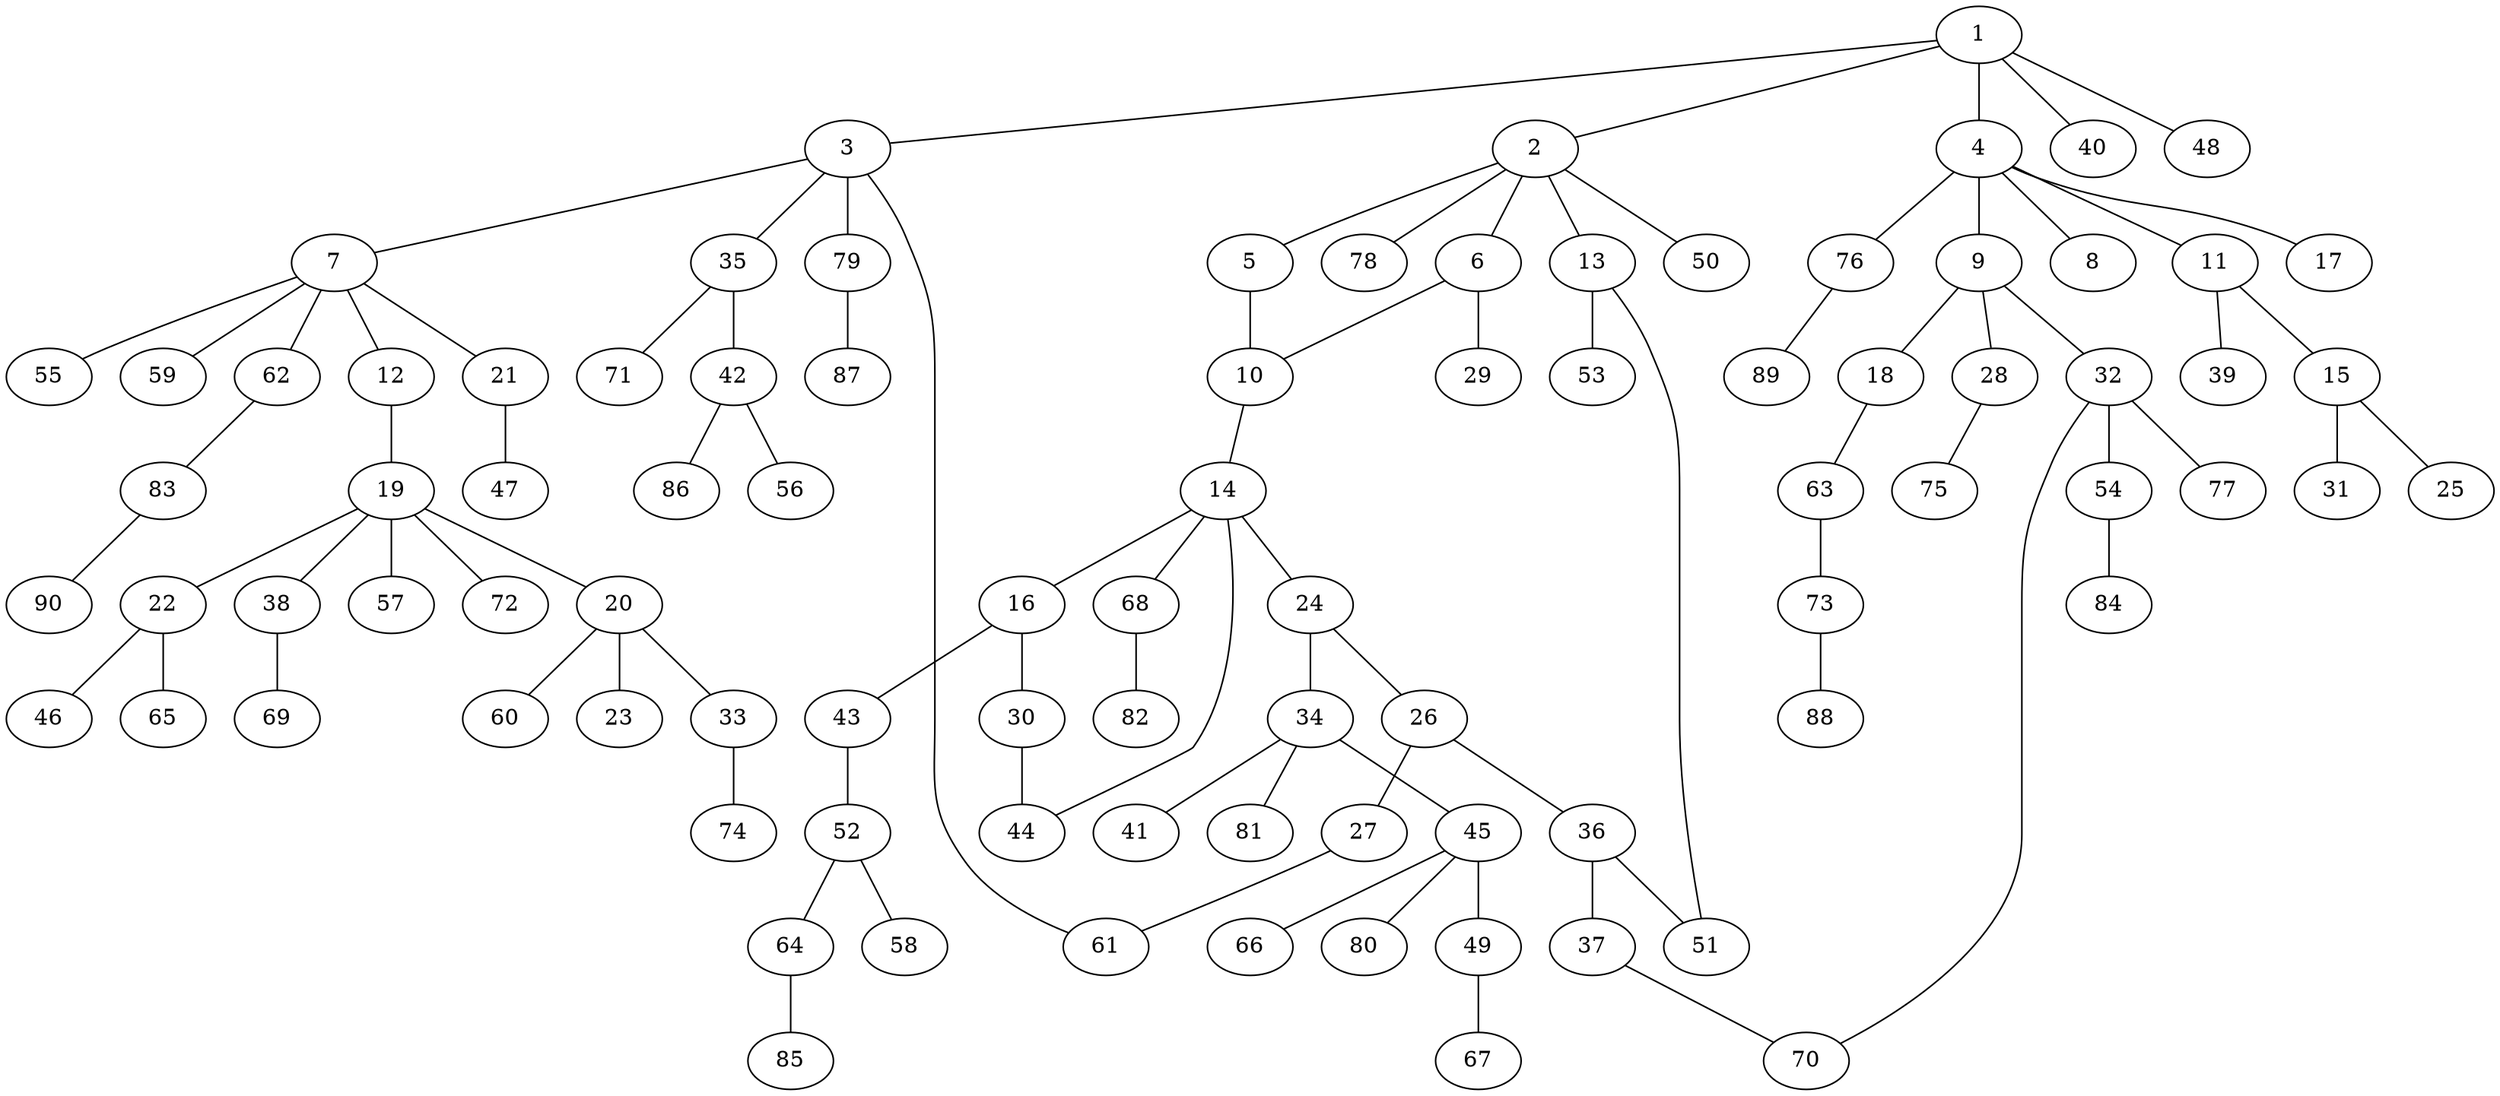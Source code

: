 graph graphname {1--2
1--3
1--4
1--40
1--48
2--5
2--6
2--13
2--50
2--78
3--7
3--35
3--61
3--79
4--8
4--9
4--11
4--17
4--76
5--10
6--10
6--29
7--12
7--21
7--55
7--59
7--62
9--18
9--28
9--32
10--14
11--15
11--39
12--19
13--51
13--53
14--16
14--24
14--44
14--68
15--25
15--31
16--30
16--43
18--63
19--20
19--22
19--38
19--57
19--72
20--23
20--33
20--60
21--47
22--46
22--65
24--26
24--34
26--27
26--36
27--61
28--75
30--44
32--54
32--70
32--77
33--74
34--41
34--45
34--81
35--42
35--71
36--37
36--51
37--70
38--69
42--56
42--86
43--52
45--49
45--66
45--80
49--67
52--58
52--64
54--84
62--83
63--73
64--85
68--82
73--88
76--89
79--87
83--90
}